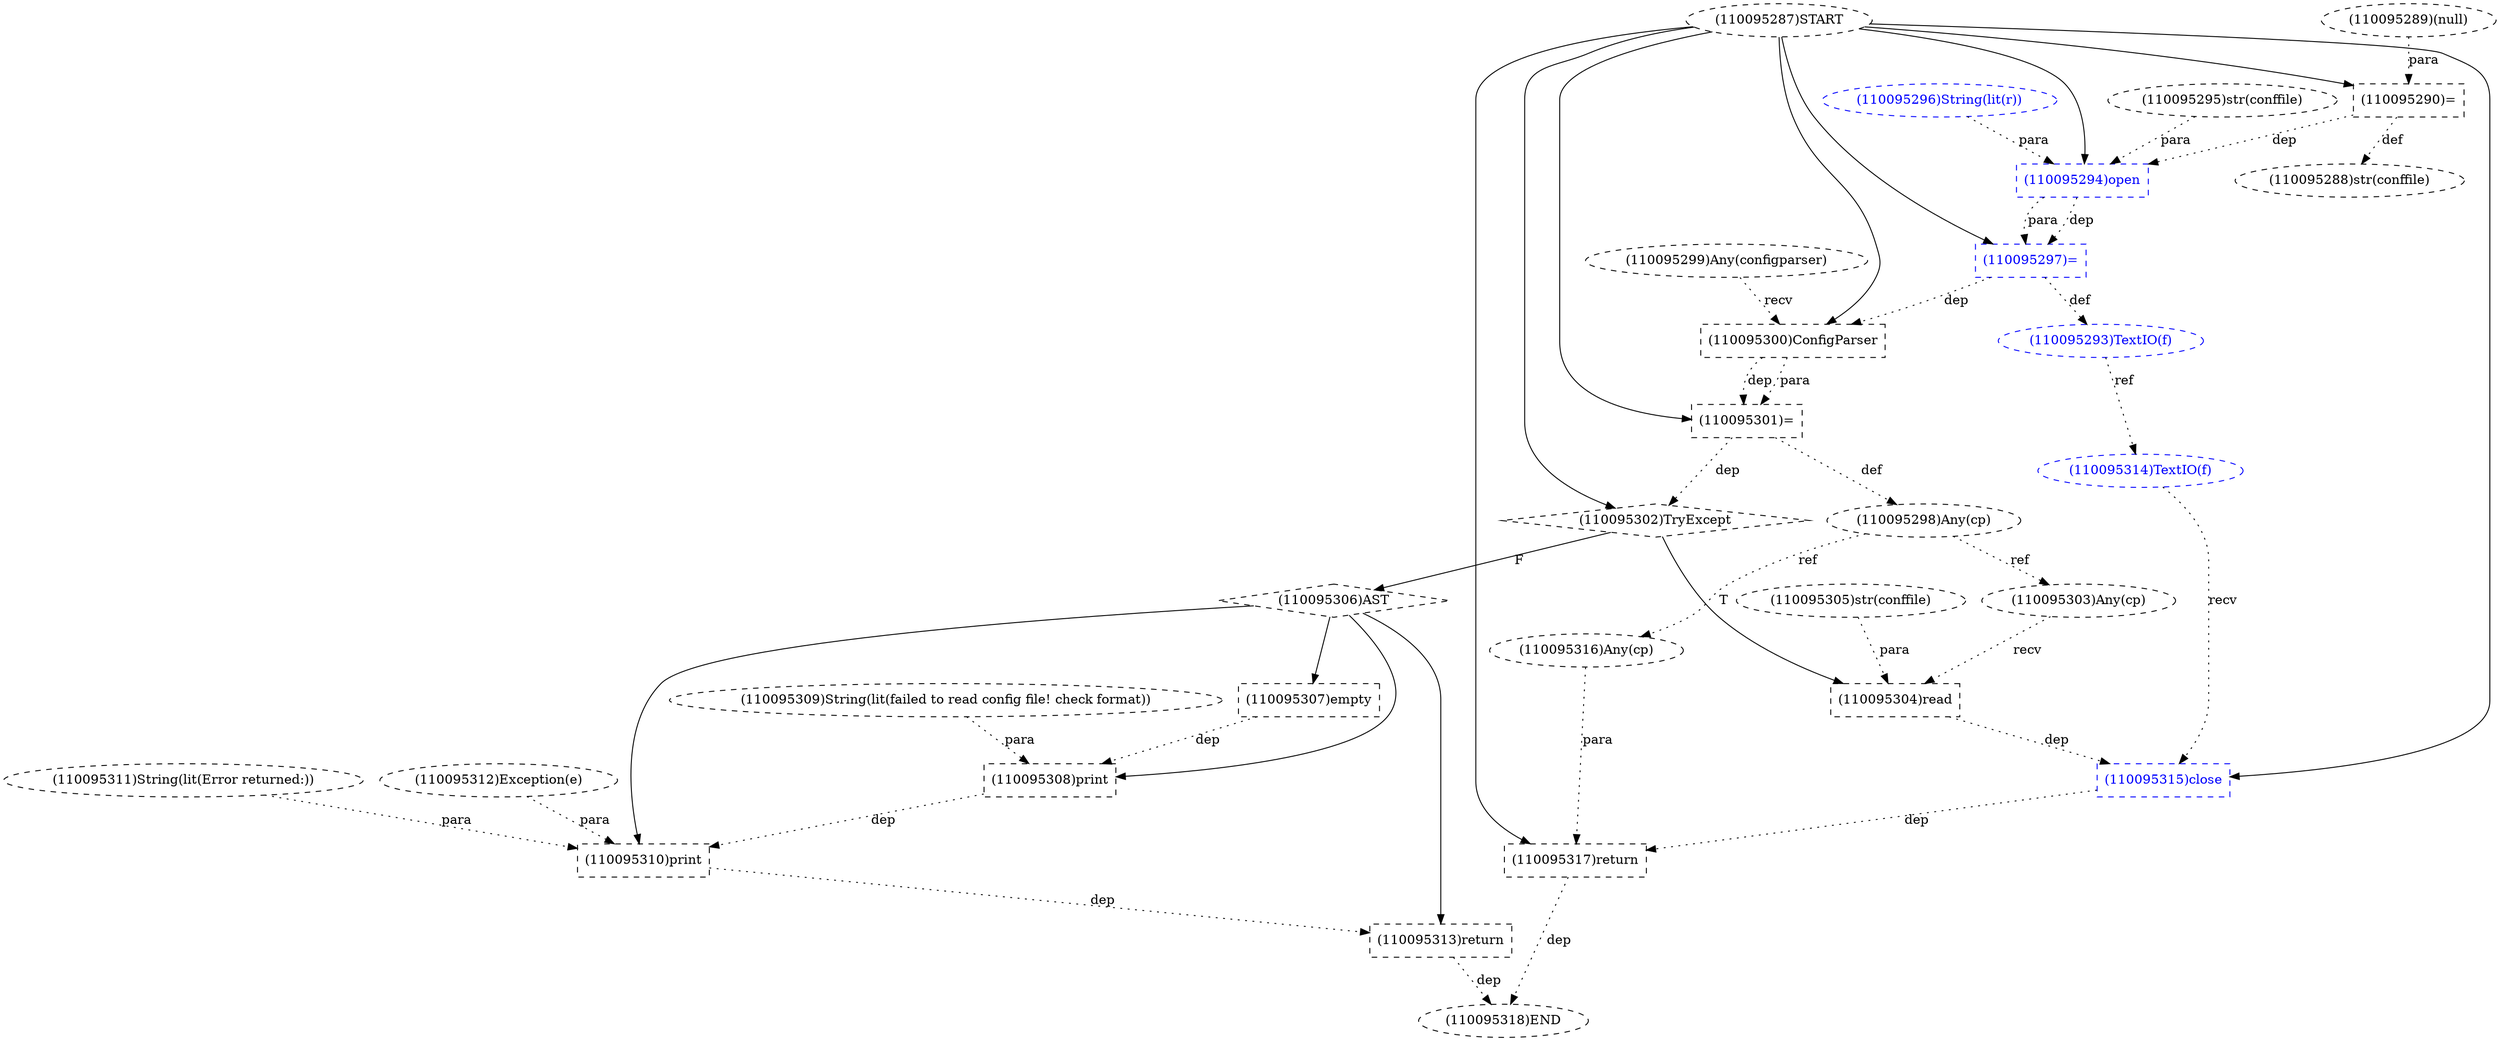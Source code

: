 digraph G {
1 [label="(110095304)read" shape=box style=dashed]
2 [label="(110095302)TryExcept" shape=diamond style=dashed]
3 [label="(110095290)=" shape=box style=dashed]
4 [label="(110095309)String(lit(failed to read config file! check format))" shape=ellipse style=dashed]
5 [label="(110095315)close" shape=box style=dashed color=blue fontcolor=blue]
6 [label="(110095301)=" shape=box style=dashed]
7 [label="(110095287)START" style=dashed]
8 [label="(110095308)print" shape=box style=dashed]
9 [label="(110095294)open" shape=box style=dashed color=blue fontcolor=blue]
10 [label="(110095293)TextIO(f)" shape=ellipse style=dashed color=blue fontcolor=blue]
11 [label="(110095306)AST" shape=diamond style=dashed]
12 [label="(110095314)TextIO(f)" shape=ellipse style=dashed color=blue fontcolor=blue]
13 [label="(110095288)str(conffile)" shape=ellipse style=dashed]
14 [label="(110095312)Exception(e)" shape=ellipse style=dashed]
15 [label="(110095317)return" shape=box style=dashed]
16 [label="(110095289)(null)" shape=ellipse style=dashed]
17 [label="(110095295)str(conffile)" shape=ellipse style=dashed]
18 [label="(110095307)empty" shape=box style=dashed]
19 [label="(110095310)print" shape=box style=dashed]
20 [label="(110095318)END" style=dashed]
21 [label="(110095296)String(lit(r))" shape=ellipse style=dashed color=blue fontcolor=blue]
22 [label="(110095303)Any(cp)" shape=ellipse style=dashed]
23 [label="(110095316)Any(cp)" shape=ellipse style=dashed]
24 [label="(110095305)str(conffile)" shape=ellipse style=dashed]
25 [label="(110095297)=" shape=box style=dashed color=blue fontcolor=blue]
26 [label="(110095313)return" shape=box style=dashed]
27 [label="(110095300)ConfigParser" shape=box style=dashed]
28 [label="(110095299)Any(configparser)" shape=ellipse style=dashed]
29 [label="(110095311)String(lit(Error returned:))" shape=ellipse style=dashed]
30 [label="(110095298)Any(cp)" shape=ellipse style=dashed]
2 -> 1 [label="T"];
22 -> 1 [label="recv" style=dotted];
24 -> 1 [label="para" style=dotted];
7 -> 2 [label="" style=solid];
6 -> 2 [label="dep" style=dotted];
7 -> 3 [label="" style=solid];
16 -> 3 [label="para" style=dotted];
7 -> 5 [label="" style=solid];
12 -> 5 [label="recv" style=dotted];
1 -> 5 [label="dep" style=dotted];
7 -> 6 [label="" style=solid];
27 -> 6 [label="dep" style=dotted];
27 -> 6 [label="para" style=dotted];
11 -> 8 [label="" style=solid];
4 -> 8 [label="para" style=dotted];
18 -> 8 [label="dep" style=dotted];
7 -> 9 [label="" style=solid];
17 -> 9 [label="para" style=dotted];
21 -> 9 [label="para" style=dotted];
3 -> 9 [label="dep" style=dotted];
25 -> 10 [label="def" style=dotted];
2 -> 11 [label="F"];
10 -> 12 [label="ref" style=dotted];
3 -> 13 [label="def" style=dotted];
7 -> 15 [label="" style=solid];
23 -> 15 [label="para" style=dotted];
5 -> 15 [label="dep" style=dotted];
11 -> 18 [label="" style=solid];
11 -> 19 [label="" style=solid];
29 -> 19 [label="para" style=dotted];
14 -> 19 [label="para" style=dotted];
8 -> 19 [label="dep" style=dotted];
15 -> 20 [label="dep" style=dotted];
26 -> 20 [label="dep" style=dotted];
30 -> 22 [label="ref" style=dotted];
30 -> 23 [label="ref" style=dotted];
7 -> 25 [label="" style=solid];
9 -> 25 [label="dep" style=dotted];
9 -> 25 [label="para" style=dotted];
11 -> 26 [label="" style=solid];
19 -> 26 [label="dep" style=dotted];
7 -> 27 [label="" style=solid];
28 -> 27 [label="recv" style=dotted];
25 -> 27 [label="dep" style=dotted];
6 -> 30 [label="def" style=dotted];
}